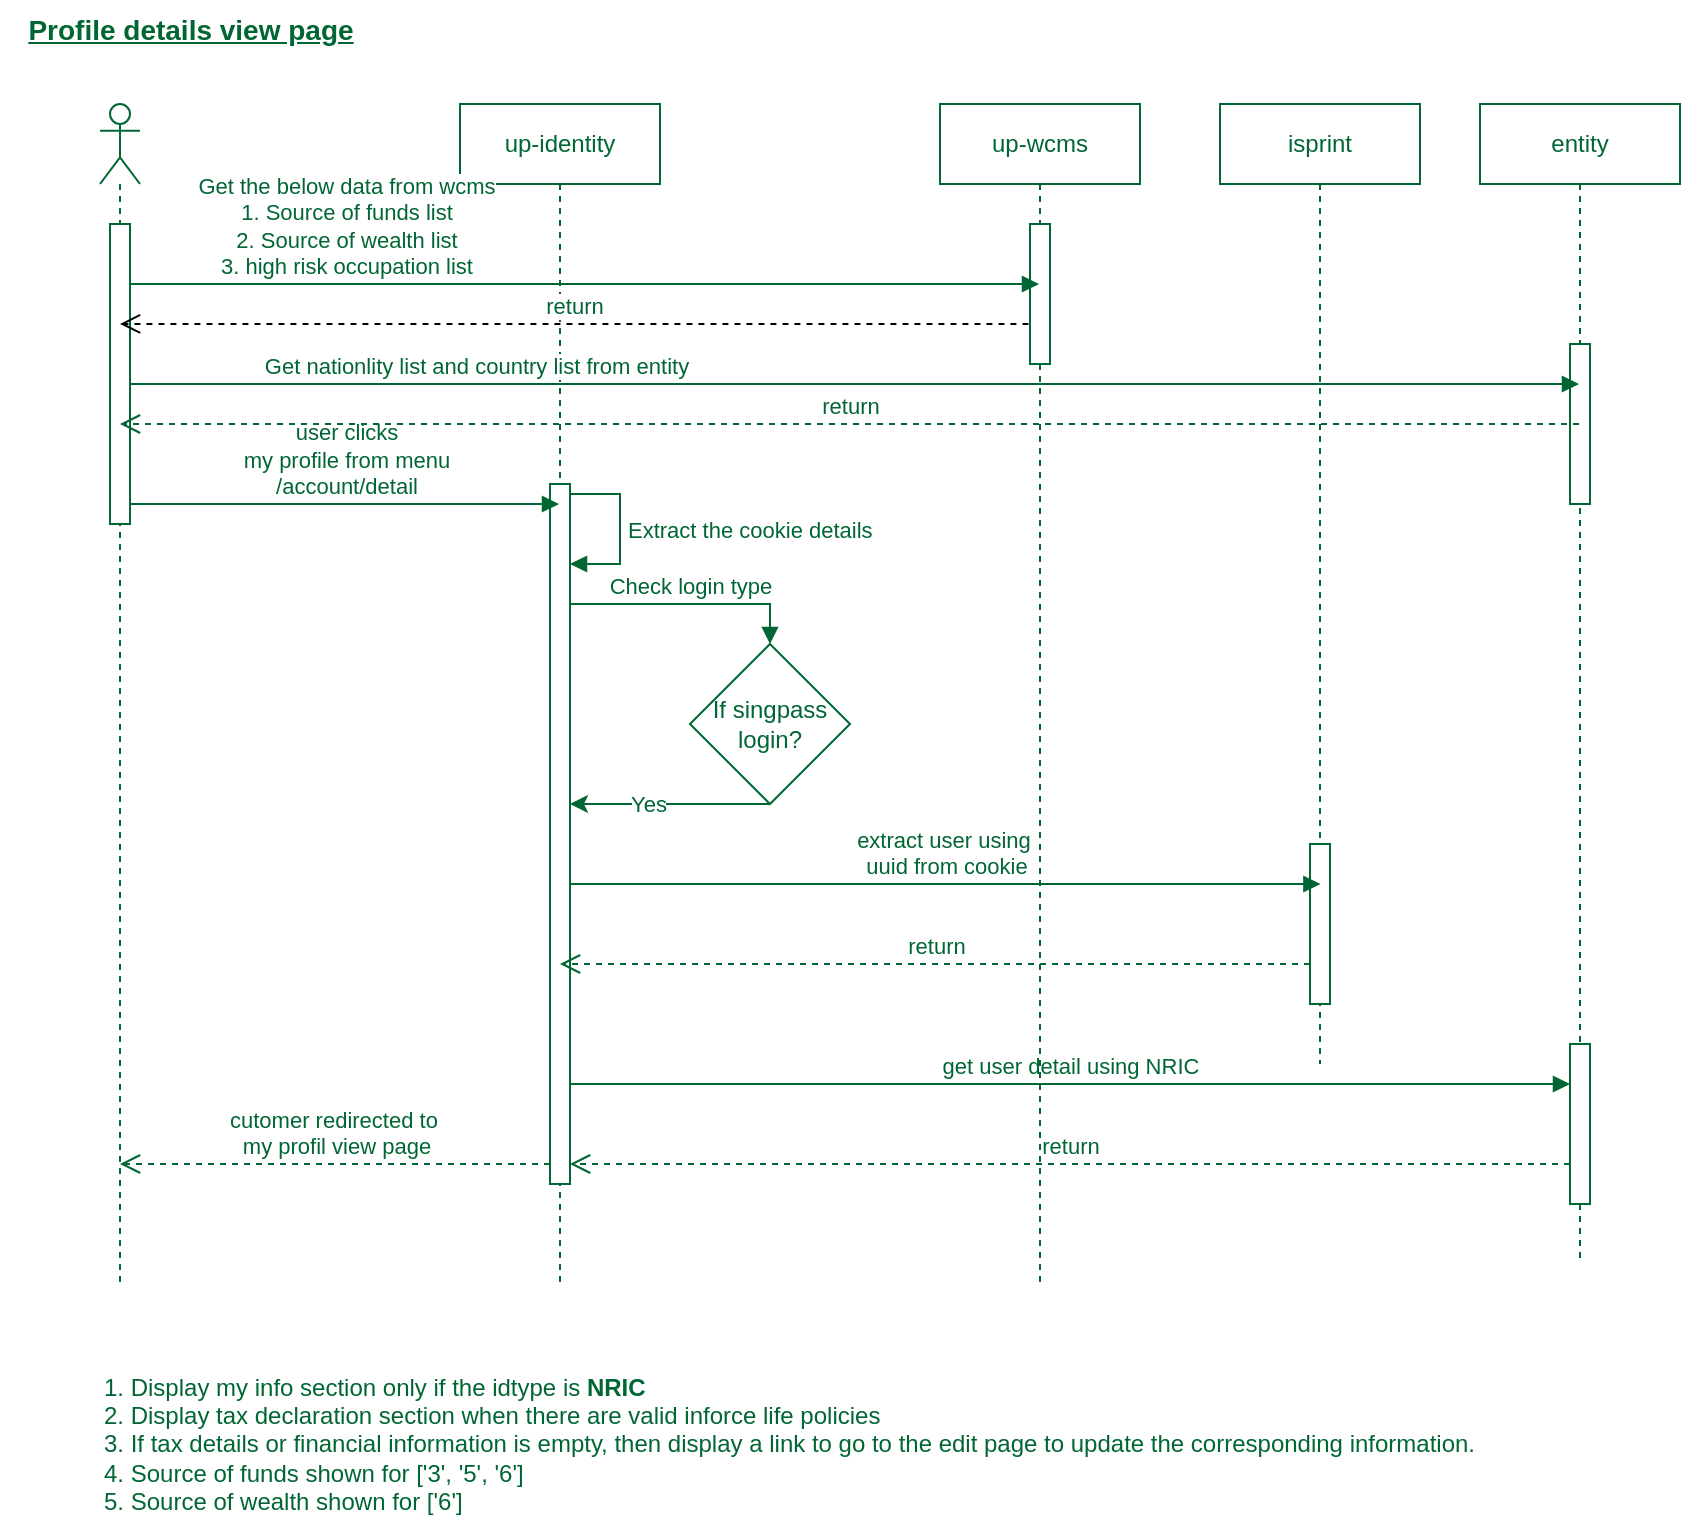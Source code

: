 <mxfile version="22.0.8" type="github" pages="2">
  <diagram name="My profile view page" id="ZOTNxVWqdp8Iby1wj_XK">
    <mxGraphModel dx="1311" dy="676" grid="1" gridSize="10" guides="1" tooltips="1" connect="1" arrows="1" fold="1" page="1" pageScale="1" pageWidth="850" pageHeight="1100" math="0" shadow="0">
      <root>
        <mxCell id="0" />
        <mxCell id="1" parent="0" />
        <mxCell id="mIB2vxZ73LzE48uiIQA1-1" value="" style="shape=umlLifeline;perimeter=lifelinePerimeter;whiteSpace=wrap;html=1;container=1;dropTarget=0;collapsible=0;recursiveResize=0;outlineConnect=0;portConstraint=eastwest;newEdgeStyle={&quot;curved&quot;:0,&quot;rounded&quot;:0};participant=umlActor;fontColor=#006633;strokeColor=#006633;" vertex="1" parent="1">
          <mxGeometry x="50" y="80" width="20" height="590" as="geometry" />
        </mxCell>
        <mxCell id="mIB2vxZ73LzE48uiIQA1-29" value="" style="html=1;points=[[0,0,0,0,5],[0,1,0,0,-5],[1,0,0,0,5],[1,1,0,0,-5]];perimeter=orthogonalPerimeter;outlineConnect=0;targetShapes=umlLifeline;portConstraint=eastwest;newEdgeStyle={&quot;curved&quot;:0,&quot;rounded&quot;:0};fontColor=#006633;strokeColor=#006633;" vertex="1" parent="mIB2vxZ73LzE48uiIQA1-1">
          <mxGeometry x="5" y="60" width="10" height="150" as="geometry" />
        </mxCell>
        <mxCell id="mIB2vxZ73LzE48uiIQA1-2" value="&lt;font style=&quot;font-size: 14px;&quot;&gt;&lt;b&gt;&lt;u&gt;Profile details view page&lt;/u&gt;&lt;/b&gt;&lt;/font&gt;" style="text;html=1;align=center;verticalAlign=middle;resizable=0;points=[];autosize=1;strokeColor=none;fillColor=none;fontColor=#006633;" vertex="1" parent="1">
          <mxGeometry y="28" width="190" height="30" as="geometry" />
        </mxCell>
        <mxCell id="mIB2vxZ73LzE48uiIQA1-3" value="up-identity" style="shape=umlLifeline;perimeter=lifelinePerimeter;whiteSpace=wrap;html=1;container=1;dropTarget=0;collapsible=0;recursiveResize=0;outlineConnect=0;portConstraint=eastwest;newEdgeStyle={&quot;curved&quot;:0,&quot;rounded&quot;:0};fontColor=#006633;strokeColor=#006633;" vertex="1" parent="1">
          <mxGeometry x="230" y="80" width="100" height="590" as="geometry" />
        </mxCell>
        <mxCell id="mIB2vxZ73LzE48uiIQA1-5" value="" style="html=1;points=[[0,0,0,0,5],[0,1,0,0,-5],[1,0,0,0,5],[1,1,0,0,-5]];perimeter=orthogonalPerimeter;outlineConnect=0;targetShapes=umlLifeline;portConstraint=eastwest;newEdgeStyle={&quot;curved&quot;:0,&quot;rounded&quot;:0};fontColor=#006633;strokeColor=#006633;" vertex="1" parent="mIB2vxZ73LzE48uiIQA1-3">
          <mxGeometry x="45" y="190" width="10" height="350" as="geometry" />
        </mxCell>
        <mxCell id="mIB2vxZ73LzE48uiIQA1-4" value="entity" style="shape=umlLifeline;perimeter=lifelinePerimeter;whiteSpace=wrap;html=1;container=1;dropTarget=0;collapsible=0;recursiveResize=0;outlineConnect=0;portConstraint=eastwest;newEdgeStyle={&quot;curved&quot;:0,&quot;rounded&quot;:0};fontColor=#006633;strokeColor=#006633;" vertex="1" parent="1">
          <mxGeometry x="740" y="80" width="100" height="580" as="geometry" />
        </mxCell>
        <mxCell id="mIB2vxZ73LzE48uiIQA1-20" value="" style="html=1;points=[[0,0,0,0,5],[0,1,0,0,-5],[1,0,0,0,5],[1,1,0,0,-5]];perimeter=orthogonalPerimeter;outlineConnect=0;targetShapes=umlLifeline;portConstraint=eastwest;newEdgeStyle={&quot;curved&quot;:0,&quot;rounded&quot;:0};fontColor=#006633;strokeColor=#006633;" vertex="1" parent="mIB2vxZ73LzE48uiIQA1-4">
          <mxGeometry x="45" y="470" width="10" height="80" as="geometry" />
        </mxCell>
        <mxCell id="bXFPOi3RMIPmLhX_d8Df-2" value="" style="html=1;points=[[0,0,0,0,5],[0,1,0,0,-5],[1,0,0,0,5],[1,1,0,0,-5]];perimeter=orthogonalPerimeter;outlineConnect=0;targetShapes=umlLifeline;portConstraint=eastwest;newEdgeStyle={&quot;curved&quot;:0,&quot;rounded&quot;:0};fontColor=#006633;strokeColor=#006633;" vertex="1" parent="mIB2vxZ73LzE48uiIQA1-4">
          <mxGeometry x="45" y="120" width="10" height="80" as="geometry" />
        </mxCell>
        <mxCell id="mIB2vxZ73LzE48uiIQA1-7" value="user clicks&lt;br&gt;my profile from menu&lt;br&gt;/account/detail" style="html=1;verticalAlign=bottom;endArrow=block;curved=0;rounded=0;fontColor=#006633;strokeColor=#006633;" edge="1" parent="1" source="mIB2vxZ73LzE48uiIQA1-29">
          <mxGeometry width="80" relative="1" as="geometry">
            <mxPoint x="90" y="280" as="sourcePoint" />
            <mxPoint x="279.5" y="280" as="targetPoint" />
          </mxGeometry>
        </mxCell>
        <mxCell id="mIB2vxZ73LzE48uiIQA1-8" value="isprint" style="shape=umlLifeline;perimeter=lifelinePerimeter;whiteSpace=wrap;html=1;container=1;dropTarget=0;collapsible=0;recursiveResize=0;outlineConnect=0;portConstraint=eastwest;newEdgeStyle={&quot;curved&quot;:0,&quot;rounded&quot;:0};fontColor=#006633;strokeColor=#006633;" vertex="1" parent="1">
          <mxGeometry x="610" y="80" width="100" height="480" as="geometry" />
        </mxCell>
        <mxCell id="mIB2vxZ73LzE48uiIQA1-18" value="" style="html=1;points=[[0,0,0,0,5],[0,1,0,0,-5],[1,0,0,0,5],[1,1,0,0,-5]];perimeter=orthogonalPerimeter;outlineConnect=0;targetShapes=umlLifeline;portConstraint=eastwest;newEdgeStyle={&quot;curved&quot;:0,&quot;rounded&quot;:0};fontColor=#006633;strokeColor=#006633;" vertex="1" parent="mIB2vxZ73LzE48uiIQA1-8">
          <mxGeometry x="45" y="370" width="10" height="80" as="geometry" />
        </mxCell>
        <mxCell id="mIB2vxZ73LzE48uiIQA1-10" value="Extract the cookie details" style="html=1;align=left;spacingLeft=2;endArrow=block;rounded=0;edgeStyle=orthogonalEdgeStyle;curved=0;rounded=0;exitX=1;exitY=0;exitDx=0;exitDy=5;exitPerimeter=0;fontColor=#006633;strokeColor=#006633;" edge="1" parent="1" source="mIB2vxZ73LzE48uiIQA1-5">
          <mxGeometry relative="1" as="geometry">
            <mxPoint x="290" y="280" as="sourcePoint" />
            <Array as="points">
              <mxPoint x="310" y="275" />
              <mxPoint x="310" y="310" />
            </Array>
            <mxPoint x="285" y="310" as="targetPoint" />
          </mxGeometry>
        </mxCell>
        <mxCell id="mIB2vxZ73LzE48uiIQA1-14" style="rounded=0;orthogonalLoop=1;jettySize=auto;html=1;exitX=0.5;exitY=1;exitDx=0;exitDy=0;fontColor=#006633;strokeColor=#006633;" edge="1" parent="1" source="mIB2vxZ73LzE48uiIQA1-11" target="mIB2vxZ73LzE48uiIQA1-5">
          <mxGeometry relative="1" as="geometry">
            <Array as="points">
              <mxPoint x="300" y="430" />
            </Array>
          </mxGeometry>
        </mxCell>
        <mxCell id="mIB2vxZ73LzE48uiIQA1-16" value="Yes" style="edgeLabel;html=1;align=center;verticalAlign=middle;resizable=0;points=[];fontColor=#006633;" vertex="1" connectable="0" parent="mIB2vxZ73LzE48uiIQA1-14">
          <mxGeometry x="0.22" relative="1" as="geometry">
            <mxPoint as="offset" />
          </mxGeometry>
        </mxCell>
        <mxCell id="mIB2vxZ73LzE48uiIQA1-11" value="If singpass&lt;br&gt;login?" style="rhombus;whiteSpace=wrap;html=1;fontColor=#006633;strokeColor=#006633;" vertex="1" parent="1">
          <mxGeometry x="345" y="350" width="80" height="80" as="geometry" />
        </mxCell>
        <mxCell id="mIB2vxZ73LzE48uiIQA1-12" value="Check login type" style="html=1;verticalAlign=bottom;endArrow=block;rounded=0;entryX=0.5;entryY=0;entryDx=0;entryDy=0;edgeStyle=orthogonalEdgeStyle;fontColor=#006633;strokeColor=#006633;" edge="1" parent="1" source="mIB2vxZ73LzE48uiIQA1-5" target="mIB2vxZ73LzE48uiIQA1-11">
          <mxGeometry width="80" relative="1" as="geometry">
            <mxPoint x="480" y="330" as="sourcePoint" />
            <mxPoint x="560" y="330" as="targetPoint" />
            <Array as="points">
              <mxPoint x="385" y="330" />
            </Array>
          </mxGeometry>
        </mxCell>
        <mxCell id="mIB2vxZ73LzE48uiIQA1-17" value="extract user using&amp;nbsp;&lt;br&gt;uuid from cookie" style="html=1;verticalAlign=bottom;endArrow=block;curved=0;rounded=0;entryX=0.502;entryY=0.861;entryDx=0;entryDy=0;entryPerimeter=0;fontColor=#006633;strokeColor=#006633;" edge="1" parent="1">
          <mxGeometry width="80" relative="1" as="geometry">
            <mxPoint x="285" y="470" as="sourcePoint" />
            <mxPoint x="660.2" y="470" as="targetPoint" />
          </mxGeometry>
        </mxCell>
        <mxCell id="mIB2vxZ73LzE48uiIQA1-19" value="return" style="html=1;verticalAlign=bottom;endArrow=open;dashed=1;endSize=8;curved=0;rounded=0;fontColor=#006633;strokeColor=#006633;" edge="1" parent="1" source="mIB2vxZ73LzE48uiIQA1-18">
          <mxGeometry relative="1" as="geometry">
            <mxPoint x="360" y="510" as="sourcePoint" />
            <mxPoint x="280" y="510" as="targetPoint" />
          </mxGeometry>
        </mxCell>
        <mxCell id="mIB2vxZ73LzE48uiIQA1-21" value="get user detail using NRIC" style="html=1;verticalAlign=bottom;endArrow=block;curved=0;rounded=0;fontColor=#006633;strokeColor=#006633;" edge="1" parent="1" target="mIB2vxZ73LzE48uiIQA1-20">
          <mxGeometry width="80" relative="1" as="geometry">
            <mxPoint x="285" y="570" as="sourcePoint" />
            <mxPoint x="590" y="570" as="targetPoint" />
          </mxGeometry>
        </mxCell>
        <mxCell id="mIB2vxZ73LzE48uiIQA1-23" value="return" style="html=1;verticalAlign=bottom;endArrow=open;dashed=1;endSize=8;curved=0;rounded=0;fontColor=#006633;strokeColor=#006633;" edge="1" parent="1">
          <mxGeometry relative="1" as="geometry">
            <mxPoint x="785" y="610" as="sourcePoint" />
            <mxPoint x="285" y="610" as="targetPoint" />
          </mxGeometry>
        </mxCell>
        <mxCell id="mIB2vxZ73LzE48uiIQA1-24" value="cutomer redirected to&amp;nbsp;&lt;br&gt;my profil view page" style="html=1;verticalAlign=bottom;endArrow=open;dashed=1;endSize=8;curved=0;rounded=0;fontColor=#006633;strokeColor=#006633;" edge="1" parent="1" source="mIB2vxZ73LzE48uiIQA1-5">
          <mxGeometry relative="1" as="geometry">
            <mxPoint x="240" y="610" as="sourcePoint" />
            <mxPoint x="60" y="610" as="targetPoint" />
          </mxGeometry>
        </mxCell>
        <mxCell id="mIB2vxZ73LzE48uiIQA1-28" value="1. Display my info section only if the idtype is &lt;b&gt;NRIC&lt;/b&gt;&lt;br&gt;2. Display tax declaration section when there are valid inforce life policies&lt;br&gt;3. If tax details or financial information is empty, then display a link to go to the edit page to update the corresponding information.&lt;br&gt;4. Source of funds shown for&amp;nbsp;[&#39;3&#39;, &#39;5&#39;, &#39;6&#39;]&lt;br&gt;5. Source of wealth shown for&amp;nbsp;[&#39;6&#39;]" style="text;html=1;align=left;verticalAlign=middle;resizable=0;points=[];autosize=1;strokeColor=none;fillColor=none;fontColor=#006633;" vertex="1" parent="1">
          <mxGeometry x="50" y="705" width="710" height="90" as="geometry" />
        </mxCell>
        <mxCell id="mIB2vxZ73LzE48uiIQA1-32" value="up-wcms" style="shape=umlLifeline;perimeter=lifelinePerimeter;whiteSpace=wrap;html=1;container=1;dropTarget=0;collapsible=0;recursiveResize=0;outlineConnect=0;portConstraint=eastwest;newEdgeStyle={&quot;curved&quot;:0,&quot;rounded&quot;:0};fontColor=#006633;strokeColor=#006633;" vertex="1" parent="1">
          <mxGeometry x="470" y="80" width="100" height="590" as="geometry" />
        </mxCell>
        <mxCell id="mIB2vxZ73LzE48uiIQA1-33" value="" style="html=1;points=[[0,0,0,0,5],[0,1,0,0,-5],[1,0,0,0,5],[1,1,0,0,-5]];perimeter=orthogonalPerimeter;outlineConnect=0;targetShapes=umlLifeline;portConstraint=eastwest;newEdgeStyle={&quot;curved&quot;:0,&quot;rounded&quot;:0};fontColor=#006633;strokeColor=#006633;" vertex="1" parent="mIB2vxZ73LzE48uiIQA1-32">
          <mxGeometry x="45" y="60" width="10" height="70" as="geometry" />
        </mxCell>
        <mxCell id="mIB2vxZ73LzE48uiIQA1-34" value="Get the below data from wcms&lt;br&gt;1. Source of funds list&lt;br&gt;2. Source of wealth list&lt;br&gt;3. high risk occupation list&lt;br&gt;" style="html=1;verticalAlign=bottom;endArrow=block;curved=0;rounded=0;fontColor=#006633;strokeColor=#006633;" edge="1" parent="1" source="mIB2vxZ73LzE48uiIQA1-29">
          <mxGeometry x="-0.521" width="80" relative="1" as="geometry">
            <mxPoint x="90" y="170" as="sourcePoint" />
            <mxPoint x="519.5" y="170" as="targetPoint" />
            <mxPoint x="-1" as="offset" />
          </mxGeometry>
        </mxCell>
        <mxCell id="mIB2vxZ73LzE48uiIQA1-35" value="return" style="html=1;verticalAlign=bottom;endArrow=open;dashed=1;endSize=8;rounded=0;fontColor=#006633;entryX=0.5;entryY=0.333;entryDx=0;entryDy=0;entryPerimeter=0;" edge="1" parent="1" target="mIB2vxZ73LzE48uiIQA1-29">
          <mxGeometry relative="1" as="geometry">
            <mxPoint x="514.22" y="190.0" as="sourcePoint" />
            <mxPoint x="80" y="190" as="targetPoint" />
          </mxGeometry>
        </mxCell>
        <mxCell id="bXFPOi3RMIPmLhX_d8Df-3" value="Get nationlity list and country list from entity" style="html=1;verticalAlign=bottom;endArrow=block;curved=0;rounded=0;fontColor=#006633;strokeColor=#006633;" edge="1" parent="1" source="mIB2vxZ73LzE48uiIQA1-29">
          <mxGeometry x="-0.521" width="80" relative="1" as="geometry">
            <mxPoint x="90" y="220" as="sourcePoint" />
            <mxPoint x="789.5" y="220" as="targetPoint" />
            <mxPoint x="-1" as="offset" />
          </mxGeometry>
        </mxCell>
        <mxCell id="bXFPOi3RMIPmLhX_d8Df-5" value="return" style="html=1;verticalAlign=bottom;endArrow=open;dashed=1;endSize=8;rounded=0;entryX=0.028;entryY=0.512;entryDx=0;entryDy=0;entryPerimeter=0;fontColor=#006633;strokeColor=#006633;" edge="1" parent="1" source="mIB2vxZ73LzE48uiIQA1-4">
          <mxGeometry relative="1" as="geometry">
            <mxPoint x="524.22" y="240.0" as="sourcePoint" />
            <mxPoint x="60.0" y="240.0" as="targetPoint" />
          </mxGeometry>
        </mxCell>
      </root>
    </mxGraphModel>
  </diagram>
  <diagram id="4xifht4MYf5TgWmhiL9J" name="My profile edit">
    <mxGraphModel dx="2206" dy="1105" grid="1" gridSize="10" guides="1" tooltips="1" connect="1" arrows="1" fold="1" page="1" pageScale="1" pageWidth="850" pageHeight="1100" math="0" shadow="0">
      <root>
        <mxCell id="0" />
        <mxCell id="1" parent="0" />
        <mxCell id="bEWPIV6gzk5QyZiWl_G--1" value="" style="shape=umlLifeline;perimeter=lifelinePerimeter;whiteSpace=wrap;html=1;container=1;dropTarget=0;collapsible=0;recursiveResize=0;outlineConnect=0;portConstraint=eastwest;newEdgeStyle={&quot;curved&quot;:0,&quot;rounded&quot;:0};participant=umlActor;fontSize=10;strokeColor=#009900;fontColor=#006633;labelBorderColor=none;" vertex="1" parent="1">
          <mxGeometry x="30" y="80" width="20" height="1000" as="geometry" />
        </mxCell>
        <mxCell id="bEWPIV6gzk5QyZiWl_G--2" value="up-identity" style="shape=umlLifeline;perimeter=lifelinePerimeter;whiteSpace=wrap;html=1;container=1;dropTarget=0;collapsible=0;recursiveResize=0;outlineConnect=0;portConstraint=eastwest;newEdgeStyle={&quot;curved&quot;:0,&quot;rounded&quot;:0};fontSize=10;strokeColor=#009900;fontColor=#006633;labelBorderColor=none;" vertex="1" parent="1">
          <mxGeometry x="160" y="80" width="100" height="1000" as="geometry" />
        </mxCell>
        <mxCell id="bEWPIV6gzk5QyZiWl_G--5" value="" style="html=1;points=[[0,0,0,0,5],[0,1,0,0,-5],[1,0,0,0,5],[1,1,0,0,-5]];perimeter=orthogonalPerimeter;outlineConnect=0;targetShapes=umlLifeline;portConstraint=eastwest;newEdgeStyle={&quot;curved&quot;:0,&quot;rounded&quot;:0};fontSize=10;strokeColor=#009900;fontColor=#006633;labelBorderColor=none;" vertex="1" parent="bEWPIV6gzk5QyZiWl_G--2">
          <mxGeometry x="45" y="100" width="10" height="60" as="geometry" />
        </mxCell>
        <mxCell id="bEWPIV6gzk5QyZiWl_G--10" value="" style="html=1;points=[[0,0,0,0,5],[0,1,0,0,-5],[1,0,0,0,5],[1,1,0,0,-5]];perimeter=orthogonalPerimeter;outlineConnect=0;targetShapes=umlLifeline;portConstraint=eastwest;newEdgeStyle={&quot;curved&quot;:0,&quot;rounded&quot;:0};fontSize=10;strokeColor=#009900;fontColor=#006633;labelBorderColor=none;" vertex="1" parent="bEWPIV6gzk5QyZiWl_G--2">
          <mxGeometry x="45" y="200" width="10" height="140" as="geometry" />
        </mxCell>
        <mxCell id="bEWPIV6gzk5QyZiWl_G--24" value="" style="html=1;points=[[0,0,0,0,5],[0,1,0,0,-5],[1,0,0,0,5],[1,1,0,0,-5]];perimeter=orthogonalPerimeter;outlineConnect=0;targetShapes=umlLifeline;portConstraint=eastwest;newEdgeStyle={&quot;curved&quot;:0,&quot;rounded&quot;:0};fontSize=10;strokeColor=#009900;fontColor=#006633;labelBorderColor=none;" vertex="1" parent="bEWPIV6gzk5QyZiWl_G--2">
          <mxGeometry x="45" y="380" width="10" height="350" as="geometry" />
        </mxCell>
        <mxCell id="bEWPIV6gzk5QyZiWl_G--43" value="Delete unused files&lt;br style=&quot;font-size: 10px;&quot;&gt;from s3 bucket based on request&lt;br style=&quot;font-size: 10px;&quot;&gt;params" style="html=1;align=left;spacingLeft=2;endArrow=block;rounded=0;edgeStyle=orthogonalEdgeStyle;curved=0;rounded=0;fontSize=10;strokeColor=#009900;fontColor=#006633;labelBorderColor=none;" edge="1" parent="bEWPIV6gzk5QyZiWl_G--2">
          <mxGeometry relative="1" as="geometry">
            <mxPoint x="55" y="590" as="sourcePoint" />
            <Array as="points">
              <mxPoint x="110" y="590" />
              <mxPoint x="110" y="641" />
            </Array>
            <mxPoint x="55" y="641" as="targetPoint" />
          </mxGeometry>
        </mxCell>
        <mxCell id="bEWPIV6gzk5QyZiWl_G--62" value="" style="html=1;points=[[0,0,0,0,5],[0,1,0,0,-5],[1,0,0,0,5],[1,1,0,0,-5]];perimeter=orthogonalPerimeter;outlineConnect=0;targetShapes=umlLifeline;portConstraint=eastwest;newEdgeStyle={&quot;curved&quot;:0,&quot;rounded&quot;:0};fontSize=10;strokeColor=#009900;fontColor=#006633;labelBorderColor=none;" vertex="1" parent="bEWPIV6gzk5QyZiWl_G--2">
          <mxGeometry x="45" y="830" width="10" height="130" as="geometry" />
        </mxCell>
        <mxCell id="bEWPIV6gzk5QyZiWl_G--3" value="Entity" style="shape=umlLifeline;perimeter=lifelinePerimeter;whiteSpace=wrap;html=1;container=1;dropTarget=0;collapsible=0;recursiveResize=0;outlineConnect=0;portConstraint=eastwest;newEdgeStyle={&quot;curved&quot;:0,&quot;rounded&quot;:0};fontSize=10;strokeColor=#009900;fontColor=#006633;labelBorderColor=none;" vertex="1" parent="1">
          <mxGeometry x="360" y="80" width="100" height="1000" as="geometry" />
        </mxCell>
        <mxCell id="bEWPIV6gzk5QyZiWl_G--44" value="" style="html=1;points=[[0,0,0,0,5],[0,1,0,0,-5],[1,0,0,0,5],[1,1,0,0,-5]];perimeter=orthogonalPerimeter;outlineConnect=0;targetShapes=umlLifeline;portConstraint=eastwest;newEdgeStyle={&quot;curved&quot;:0,&quot;rounded&quot;:0};fontSize=10;strokeColor=#009900;fontColor=#006633;labelBorderColor=none;" vertex="1" parent="bEWPIV6gzk5QyZiWl_G--3">
          <mxGeometry x="45" y="650" width="10" height="50" as="geometry" />
        </mxCell>
        <mxCell id="bEWPIV6gzk5QyZiWl_G--4" value="isprint" style="shape=umlLifeline;perimeter=lifelinePerimeter;whiteSpace=wrap;html=1;container=1;dropTarget=0;collapsible=0;recursiveResize=0;outlineConnect=0;portConstraint=eastwest;newEdgeStyle={&quot;curved&quot;:0,&quot;rounded&quot;:0};fontSize=10;strokeColor=#009900;fontColor=#006633;labelBorderColor=none;" vertex="1" parent="1">
          <mxGeometry x="480" y="80" width="100" height="1000" as="geometry" />
        </mxCell>
        <mxCell id="bEWPIV6gzk5QyZiWl_G--13" value="" style="html=1;points=[[0,0,0,0,5],[0,1,0,0,-5],[1,0,0,0,5],[1,1,0,0,-5]];perimeter=orthogonalPerimeter;outlineConnect=0;targetShapes=umlLifeline;portConstraint=eastwest;newEdgeStyle={&quot;curved&quot;:0,&quot;rounded&quot;:0};fontSize=10;strokeColor=#009900;fontColor=#006633;labelBorderColor=none;" vertex="1" parent="bEWPIV6gzk5QyZiWl_G--4">
          <mxGeometry x="45" y="200" width="10" height="60" as="geometry" />
        </mxCell>
        <mxCell id="bEWPIV6gzk5QyZiWl_G--6" value="customer lands edit page&lt;br style=&quot;font-size: 10px;&quot;&gt;create new transaction id" style="html=1;verticalAlign=bottom;endArrow=block;curved=0;rounded=0;fontSize=10;strokeColor=#009900;fontColor=#006633;labelBorderColor=none;" edge="1" parent="1" target="bEWPIV6gzk5QyZiWl_G--2">
          <mxGeometry width="80" relative="1" as="geometry">
            <mxPoint x="40" y="190" as="sourcePoint" />
            <mxPoint x="120" y="190" as="targetPoint" />
          </mxGeometry>
        </mxCell>
        <mxCell id="bEWPIV6gzk5QyZiWl_G--8" value="generate a &lt;br style=&quot;font-size: 10px;&quot;&gt;new transaction" style="html=1;align=left;spacingLeft=2;endArrow=block;rounded=0;edgeStyle=orthogonalEdgeStyle;curved=0;rounded=0;exitX=1;exitY=0;exitDx=0;exitDy=5;exitPerimeter=0;fontSize=10;strokeColor=#009900;fontColor=#006633;labelBorderColor=none;" edge="1" parent="1">
          <mxGeometry x="0.012" relative="1" as="geometry">
            <mxPoint x="210" y="190" as="sourcePoint" />
            <Array as="points">
              <mxPoint x="235" y="190" />
              <mxPoint x="235" y="225" />
            </Array>
            <mxPoint x="210" y="225" as="targetPoint" />
            <mxPoint as="offset" />
          </mxGeometry>
        </mxCell>
        <mxCell id="bEWPIV6gzk5QyZiWl_G--9" value="return" style="html=1;verticalAlign=bottom;endArrow=open;dashed=1;endSize=8;curved=0;rounded=0;fontSize=10;strokeColor=#009900;fontColor=#006633;labelBorderColor=none;" edge="1" parent="1" source="bEWPIV6gzk5QyZiWl_G--5">
          <mxGeometry relative="1" as="geometry">
            <mxPoint x="120" y="229.5" as="sourcePoint" />
            <mxPoint x="40" y="229.5" as="targetPoint" />
          </mxGeometry>
        </mxCell>
        <mxCell id="bEWPIV6gzk5QyZiWl_G--11" value="validate the input and&lt;br style=&quot;font-size: 10px;&quot;&gt;&amp;nbsp;user click submit button&amp;nbsp;&lt;br style=&quot;font-size: 10px;&quot;&gt;account/generateOTP" style="html=1;verticalAlign=bottom;endArrow=block;curved=0;rounded=0;fontSize=10;strokeColor=#009900;fontColor=#006633;labelBorderColor=none;" edge="1" parent="1">
          <mxGeometry width="80" relative="1" as="geometry">
            <mxPoint x="40" y="290" as="sourcePoint" />
            <mxPoint x="210" y="290" as="targetPoint" />
          </mxGeometry>
        </mxCell>
        <mxCell id="bEWPIV6gzk5QyZiWl_G--14" value="Generate OTP&amp;nbsp;&lt;br style=&quot;font-size: 10px;&quot;&gt;token/generateOTP" style="html=1;verticalAlign=bottom;endArrow=block;curved=0;rounded=0;entryX=0;entryY=0;entryDx=0;entryDy=5;entryPerimeter=0;fontSize=10;strokeColor=#009900;fontColor=#006633;labelBorderColor=none;" edge="1" parent="1" source="bEWPIV6gzk5QyZiWl_G--10" target="bEWPIV6gzk5QyZiWl_G--13">
          <mxGeometry width="80" relative="1" as="geometry">
            <mxPoint x="270" y="290" as="sourcePoint" />
            <mxPoint x="450" y="290" as="targetPoint" />
          </mxGeometry>
        </mxCell>
        <mxCell id="bEWPIV6gzk5QyZiWl_G--15" value="return" style="html=1;verticalAlign=bottom;endArrow=open;dashed=1;endSize=8;curved=0;rounded=0;exitX=0.5;exitY=0.667;exitDx=0;exitDy=0;exitPerimeter=0;fontSize=10;strokeColor=#009900;fontColor=#006633;labelBorderColor=none;" edge="1" parent="1" source="bEWPIV6gzk5QyZiWl_G--13" target="bEWPIV6gzk5QyZiWl_G--10">
          <mxGeometry relative="1" as="geometry">
            <mxPoint x="547.3" y="319.5" as="sourcePoint" />
            <mxPoint x="260" y="320" as="targetPoint" />
          </mxGeometry>
        </mxCell>
        <mxCell id="bEWPIV6gzk5QyZiWl_G--16" value="Redis" style="shape=umlLifeline;perimeter=lifelinePerimeter;whiteSpace=wrap;html=1;container=1;dropTarget=0;collapsible=0;recursiveResize=0;outlineConnect=0;portConstraint=eastwest;newEdgeStyle={&quot;curved&quot;:0,&quot;rounded&quot;:0};fontSize=10;strokeColor=#009900;fontColor=#006633;labelBorderColor=none;" vertex="1" parent="1">
          <mxGeometry x="600" y="80" width="70" height="1000" as="geometry" />
        </mxCell>
        <mxCell id="bEWPIV6gzk5QyZiWl_G--17" value="" style="html=1;points=[[0,0,0,0,5],[0,1,0,0,-5],[1,0,0,0,5],[1,1,0,0,-5]];perimeter=orthogonalPerimeter;outlineConnect=0;targetShapes=umlLifeline;portConstraint=eastwest;newEdgeStyle={&quot;curved&quot;:0,&quot;rounded&quot;:0};fontSize=10;strokeColor=#009900;fontColor=#006633;labelBorderColor=none;" vertex="1" parent="bEWPIV6gzk5QyZiWl_G--16">
          <mxGeometry x="30" y="260" width="10" height="60" as="geometry" />
        </mxCell>
        <mxCell id="bEWPIV6gzk5QyZiWl_G--25" value="" style="html=1;points=[[0,0,0,0,5],[0,1,0,0,-5],[1,0,0,0,5],[1,1,0,0,-5]];perimeter=orthogonalPerimeter;outlineConnect=0;targetShapes=umlLifeline;portConstraint=eastwest;newEdgeStyle={&quot;curved&quot;:0,&quot;rounded&quot;:0};fontSize=10;strokeColor=#009900;fontColor=#006633;labelBorderColor=none;" vertex="1" parent="bEWPIV6gzk5QyZiWl_G--16">
          <mxGeometry x="30" y="370" width="10" height="180" as="geometry" />
        </mxCell>
        <mxCell id="bEWPIV6gzk5QyZiWl_G--18" value="store uuid and challenge token" style="html=1;verticalAlign=bottom;endArrow=block;curved=0;rounded=0;fontSize=10;strokeColor=#009900;fontColor=#006633;exitX=0.532;exitY=0.365;exitDx=0;exitDy=0;exitPerimeter=0;labelBorderColor=none;" edge="1" parent="1">
          <mxGeometry width="80" relative="1" as="geometry">
            <mxPoint x="213.2" y="350" as="sourcePoint" />
            <mxPoint x="634.5" y="350" as="targetPoint" />
          </mxGeometry>
        </mxCell>
        <mxCell id="bEWPIV6gzk5QyZiWl_G--19" value="return" style="html=1;verticalAlign=bottom;endArrow=open;dashed=1;endSize=8;curved=0;rounded=0;fontSize=10;strokeColor=#009900;fontColor=#006633;labelBorderColor=none;" edge="1" parent="1" target="bEWPIV6gzk5QyZiWl_G--10">
          <mxGeometry relative="1" as="geometry">
            <mxPoint x="630" y="390" as="sourcePoint" />
            <mxPoint x="230" y="390" as="targetPoint" />
          </mxGeometry>
        </mxCell>
        <mxCell id="bEWPIV6gzk5QyZiWl_G--20" value="show OTP winow" style="html=1;verticalAlign=bottom;endArrow=open;dashed=1;endSize=8;curved=0;rounded=0;fontSize=10;strokeColor=#009900;fontColor=#006633;labelBorderColor=none;" edge="1" parent="1">
          <mxGeometry relative="1" as="geometry">
            <mxPoint x="205" y="390.5" as="sourcePoint" />
            <mxPoint x="40" y="390" as="targetPoint" />
          </mxGeometry>
        </mxCell>
        <mxCell id="bEWPIV6gzk5QyZiWl_G--21" value="user enters OTP and submits&lt;br style=&quot;font-size: 10px;&quot;&gt;account/update/accountDetails" style="html=1;verticalAlign=bottom;endArrow=block;curved=0;rounded=0;fontSize=10;strokeColor=#009900;fontColor=#006633;labelBorderColor=none;" edge="1" parent="1">
          <mxGeometry width="80" relative="1" as="geometry">
            <mxPoint x="40" y="480" as="sourcePoint" />
            <mxPoint x="210" y="480" as="targetPoint" />
          </mxGeometry>
        </mxCell>
        <mxCell id="bEWPIV6gzk5QyZiWl_G--26" value="get details using uuid and challenge token" style="html=1;verticalAlign=bottom;endArrow=block;curved=0;rounded=0;fontSize=10;strokeColor=#009900;fontColor=#006633;labelBorderColor=none;" edge="1" parent="1" target="bEWPIV6gzk5QyZiWl_G--16">
          <mxGeometry width="80" relative="1" as="geometry">
            <mxPoint x="215" y="480" as="sourcePoint" />
            <mxPoint x="630" y="480" as="targetPoint" />
          </mxGeometry>
        </mxCell>
        <mxCell id="bEWPIV6gzk5QyZiWl_G--27" value="return" style="html=1;verticalAlign=bottom;endArrow=open;dashed=1;endSize=8;rounded=0;entryX=1;entryY=0.5;entryDx=0;entryDy=0;fontSize=10;strokeColor=#009900;fontColor=#006633;labelBorderColor=none;" edge="1" parent="1" source="bEWPIV6gzk5QyZiWl_G--25" target="bEWPIV6gzk5QyZiWl_G--30">
          <mxGeometry relative="1" as="geometry">
            <mxPoint x="720" y="530" as="sourcePoint" />
            <mxPoint x="390" y="510" as="targetPoint" />
          </mxGeometry>
        </mxCell>
        <mxCell id="bEWPIV6gzk5QyZiWl_G--30" value="&lt;font style=&quot;font-size: 10px;&quot;&gt;redis key&lt;br style=&quot;font-size: 10px;&quot;&gt;available?&lt;/font&gt;" style="rhombus;whiteSpace=wrap;html=1;fontSize=10;strokeColor=#009900;fontColor=#006633;labelBorderColor=none;" vertex="1" parent="1">
          <mxGeometry x="280" y="490" width="80" height="80" as="geometry" />
        </mxCell>
        <mxCell id="bEWPIV6gzk5QyZiWl_G--32" value="No" style="html=1;verticalAlign=bottom;endArrow=open;dashed=1;endSize=8;curved=0;rounded=0;fontSize=10;strokeColor=#009900;fontColor=#006633;labelBorderColor=none;" edge="1" parent="1" target="bEWPIV6gzk5QyZiWl_G--2">
          <mxGeometry relative="1" as="geometry">
            <mxPoint x="280" y="529.6" as="sourcePoint" />
            <mxPoint x="230" y="530" as="targetPoint" />
          </mxGeometry>
        </mxCell>
        <mxCell id="bEWPIV6gzk5QyZiWl_G--33" value="Show error to customer" style="html=1;verticalAlign=bottom;endArrow=open;dashed=1;endSize=8;curved=0;rounded=0;fontSize=10;strokeColor=#009900;fontColor=#006633;labelBorderColor=none;" edge="1" parent="1">
          <mxGeometry relative="1" as="geometry">
            <mxPoint x="205" y="530.1" as="sourcePoint" />
            <mxPoint x="40" y="529.6" as="targetPoint" />
          </mxGeometry>
        </mxCell>
        <mxCell id="bEWPIV6gzk5QyZiWl_G--34" value="Yes, then validate OTP&lt;br style=&quot;font-size: 10px;&quot;&gt;token/verifyOTP" style="html=1;verticalAlign=bottom;endArrow=block;rounded=0;exitX=0.5;exitY=1;exitDx=0;exitDy=0;edgeStyle=orthogonalEdgeStyle;fontSize=10;strokeColor=#009900;fontColor=#006633;labelBorderColor=none;" edge="1" parent="1" source="bEWPIV6gzk5QyZiWl_G--30" target="bEWPIV6gzk5QyZiWl_G--25">
          <mxGeometry width="80" relative="1" as="geometry">
            <mxPoint x="320" y="600" as="sourcePoint" />
            <mxPoint x="400" y="600" as="targetPoint" />
            <Array as="points">
              <mxPoint x="320" y="580" />
            </Array>
          </mxGeometry>
        </mxCell>
        <mxCell id="bEWPIV6gzk5QyZiWl_G--35" value="return" style="html=1;verticalAlign=bottom;endArrow=open;dashed=1;endSize=8;curved=0;rounded=0;fontSize=10;strokeColor=#009900;fontColor=#006633;labelBorderColor=none;" edge="1" parent="1" source="bEWPIV6gzk5QyZiWl_G--16">
          <mxGeometry relative="1" as="geometry">
            <mxPoint x="425" y="620" as="sourcePoint" />
            <mxPoint x="345" y="620" as="targetPoint" />
          </mxGeometry>
        </mxCell>
        <mxCell id="bEWPIV6gzk5QyZiWl_G--38" style="rounded=0;orthogonalLoop=1;jettySize=auto;html=1;exitX=0;exitY=0.5;exitDx=0;exitDy=0;fontSize=10;strokeColor=#009900;fontColor=#006633;labelBorderColor=none;" edge="1" parent="1" source="bEWPIV6gzk5QyZiWl_G--37" target="bEWPIV6gzk5QyZiWl_G--24">
          <mxGeometry relative="1" as="geometry" />
        </mxCell>
        <mxCell id="bEWPIV6gzk5QyZiWl_G--57" value="No" style="edgeLabel;html=1;align=center;verticalAlign=middle;resizable=0;points=[];fontColor=#006633;labelBorderColor=none;" vertex="1" connectable="0" parent="bEWPIV6gzk5QyZiWl_G--38">
          <mxGeometry x="0.054" relative="1" as="geometry">
            <mxPoint as="offset" />
          </mxGeometry>
        </mxCell>
        <mxCell id="bEWPIV6gzk5QyZiWl_G--37" value="&lt;font style=&quot;font-size: 10px;&quot;&gt;OTP&lt;br&gt;&amp;nbsp;verification&amp;nbsp;&amp;nbsp;&lt;br style=&quot;font-size: 10px;&quot;&gt;success&lt;/font&gt;" style="rhombus;whiteSpace=wrap;html=1;fontSize=10;strokeColor=#006633;fontColor=#006633;labelBorderColor=none;" vertex="1" parent="1">
          <mxGeometry x="270" y="580" width="80" height="80" as="geometry" />
        </mxCell>
        <mxCell id="bEWPIV6gzk5QyZiWl_G--41" value="show otp invalid error&lt;br style=&quot;font-size: 10px;&quot;&gt;and customer can retry" style="html=1;verticalAlign=bottom;endArrow=open;dashed=1;endSize=8;curved=0;rounded=0;fontSize=10;strokeColor=#009900;fontColor=#006633;labelBorderColor=none;" edge="1" parent="1">
          <mxGeometry relative="1" as="geometry">
            <mxPoint x="205" y="620" as="sourcePoint" />
            <mxPoint x="40" y="619.5" as="targetPoint" />
          </mxGeometry>
        </mxCell>
        <mxCell id="bEWPIV6gzk5QyZiWl_G--45" value="Get details using NRIC" style="html=1;verticalAlign=bottom;endArrow=block;curved=0;rounded=0;fontSize=10;strokeColor=#009900;fontColor=#006633;labelBorderColor=none;" edge="1" parent="1" target="bEWPIV6gzk5QyZiWl_G--3">
          <mxGeometry width="80" relative="1" as="geometry">
            <mxPoint x="215" y="740" as="sourcePoint" />
            <mxPoint x="370" y="740" as="targetPoint" />
          </mxGeometry>
        </mxCell>
        <mxCell id="bEWPIV6gzk5QyZiWl_G--48" value="return" style="html=1;verticalAlign=bottom;endArrow=open;dashed=1;endSize=8;curved=0;rounded=0;fontSize=10;strokeColor=#009900;fontColor=#006633;labelBorderColor=none;" edge="1" parent="1" source="bEWPIV6gzk5QyZiWl_G--44">
          <mxGeometry relative="1" as="geometry">
            <mxPoint x="375" y="770.5" as="sourcePoint" />
            <mxPoint x="210" y="770" as="targetPoint" />
          </mxGeometry>
        </mxCell>
        <mxCell id="bEWPIV6gzk5QyZiWl_G--59" value="Yes" style="rounded=0;orthogonalLoop=1;jettySize=auto;html=1;exitX=1;exitY=0.5;exitDx=0;exitDy=0;fontColor=#006633;labelBorderColor=none;strokeColor=#006633;" edge="1" parent="1" source="bEWPIV6gzk5QyZiWl_G--49" target="bEWPIV6gzk5QyZiWl_G--58">
          <mxGeometry relative="1" as="geometry" />
        </mxCell>
        <mxCell id="bEWPIV6gzk5QyZiWl_G--60" value="Create person update ICM" style="edgeLabel;html=1;align=center;verticalAlign=middle;resizable=0;points=[];fontColor=#006633;labelBorderColor=none;" vertex="1" connectable="0" parent="bEWPIV6gzk5QyZiWl_G--59">
          <mxGeometry x="-0.574" y="-2" relative="1" as="geometry">
            <mxPoint x="94" y="-17" as="offset" />
          </mxGeometry>
        </mxCell>
        <mxCell id="bEWPIV6gzk5QyZiWl_G--67" style="edgeStyle=orthogonalEdgeStyle;rounded=0;orthogonalLoop=1;jettySize=auto;html=1;exitX=0.5;exitY=1;exitDx=0;exitDy=0;fontColor=#006633;labelBorderColor=none;strokeColor=#006633;" edge="1" parent="1" source="bEWPIV6gzk5QyZiWl_G--49" target="bEWPIV6gzk5QyZiWl_G--62">
          <mxGeometry relative="1" as="geometry">
            <Array as="points">
              <mxPoint x="320" y="1030" />
            </Array>
          </mxGeometry>
        </mxCell>
        <mxCell id="bEWPIV6gzk5QyZiWl_G--68" value="No" style="edgeLabel;html=1;align=center;verticalAlign=middle;resizable=0;points=[];fontColor=#006633;labelBorderColor=none;" vertex="1" connectable="0" parent="bEWPIV6gzk5QyZiWl_G--67">
          <mxGeometry x="-0.656" y="-4" relative="1" as="geometry">
            <mxPoint as="offset" />
          </mxGeometry>
        </mxCell>
        <mxCell id="bEWPIV6gzk5QyZiWl_G--49" value="&lt;font style=&quot;font-size: 10px;&quot;&gt;&lt;br&gt;Check supporting&lt;br style=&quot;font-size: 10px;&quot;&gt;&amp;nbsp;docs or critical&lt;br style=&quot;font-size: 10px;&quot;&gt;fields update or&lt;br&gt;update specific &lt;br&gt;policy&lt;br&gt;&lt;/font&gt;" style="rhombus;whiteSpace=wrap;html=1;fontSize=10;strokeColor=#009900;fontColor=#006633;labelBorderColor=none;" vertex="1" parent="1">
          <mxGeometry x="240" y="820" width="160" height="110" as="geometry" />
        </mxCell>
        <mxCell id="bEWPIV6gzk5QyZiWl_G--50" value="dispatch" style="html=1;verticalAlign=bottom;endArrow=block;rounded=0;entryX=0.5;entryY=0;entryDx=0;entryDy=0;edgeStyle=orthogonalEdgeStyle;fontSize=10;strokeColor=#009900;fontColor=#006633;labelBorderColor=none;" edge="1" parent="1" source="bEWPIV6gzk5QyZiWl_G--24" target="bEWPIV6gzk5QyZiWl_G--49">
          <mxGeometry width="80" relative="1" as="geometry">
            <mxPoint x="270" y="800" as="sourcePoint" />
            <mxPoint x="360" y="790" as="targetPoint" />
            <Array as="points">
              <mxPoint x="320" y="790" />
            </Array>
          </mxGeometry>
        </mxCell>
        <mxCell id="bEWPIV6gzk5QyZiWl_G--51" value="ICM" style="shape=umlLifeline;perimeter=lifelinePerimeter;whiteSpace=wrap;html=1;container=1;dropTarget=0;collapsible=0;recursiveResize=0;outlineConnect=0;portConstraint=eastwest;newEdgeStyle={&quot;curved&quot;:0,&quot;rounded&quot;:0};fontSize=10;strokeColor=#009900;fontColor=#006633;labelBorderColor=none;" vertex="1" parent="1">
          <mxGeometry x="680" y="80" width="70" height="1000" as="geometry" />
        </mxCell>
        <mxCell id="bEWPIV6gzk5QyZiWl_G--58" value="" style="html=1;points=[[0,0,0,0,5],[0,1,0,0,-5],[1,0,0,0,5],[1,1,0,0,-5]];perimeter=orthogonalPerimeter;outlineConnect=0;targetShapes=umlLifeline;portConstraint=eastwest;newEdgeStyle={&quot;curved&quot;:0,&quot;rounded&quot;:0};fontSize=10;strokeColor=#009900;fontColor=#006633;labelBorderColor=none;" vertex="1" parent="bEWPIV6gzk5QyZiWl_G--51">
          <mxGeometry x="30" y="780" width="10" height="110" as="geometry" />
        </mxCell>
        <mxCell id="bEWPIV6gzk5QyZiWl_G--54" value="Redis" style="shape=umlLifeline;perimeter=lifelinePerimeter;whiteSpace=wrap;html=1;container=1;dropTarget=0;collapsible=0;recursiveResize=0;outlineConnect=0;portConstraint=eastwest;newEdgeStyle={&quot;curved&quot;:0,&quot;rounded&quot;:0};fontSize=10;strokeColor=#009900;fontColor=#006633;labelBorderColor=none;" vertex="1" parent="1">
          <mxGeometry x="760" y="80" width="70" height="1000" as="geometry" />
        </mxCell>
        <mxCell id="bEWPIV6gzk5QyZiWl_G--75" value="" style="html=1;points=[[0,0,0,0,5],[0,1,0,0,-5],[1,0,0,0,5],[1,1,0,0,-5]];perimeter=orthogonalPerimeter;outlineConnect=0;targetShapes=umlLifeline;portConstraint=eastwest;newEdgeStyle={&quot;curved&quot;:0,&quot;rounded&quot;:0};fontSize=10;strokeColor=#009900;fontColor=#006633;labelBorderColor=none;" vertex="1" parent="bEWPIV6gzk5QyZiWl_G--54">
          <mxGeometry x="30" y="860" width="10" height="70" as="geometry" />
        </mxCell>
        <mxCell id="bEWPIV6gzk5QyZiWl_G--64" value="return" style="html=1;verticalAlign=bottom;endArrow=open;dashed=1;endSize=8;curved=0;rounded=0;fontColor=#006633;labelBorderColor=none;strokeColor=#006633;" edge="1" parent="1" target="bEWPIV6gzk5QyZiWl_G--62">
          <mxGeometry relative="1" as="geometry">
            <mxPoint x="709.5" y="940" as="sourcePoint" />
            <mxPoint x="240" y="940" as="targetPoint" />
          </mxGeometry>
        </mxCell>
        <mxCell id="bEWPIV6gzk5QyZiWl_G--65" value="Continue flow 2" style="verticalLabelPosition=bottom;verticalAlign=top;html=1;shape=mxgraph.flowchart.on-page_reference;fontColor=#006633;labelBorderColor=none;strokeColor=#006633;" vertex="1" parent="1">
          <mxGeometry x="100" y="985" width="60" height="60" as="geometry" />
        </mxCell>
        <mxCell id="bEWPIV6gzk5QyZiWl_G--72" value="&lt;b style=&quot;font-size: 14px;&quot;&gt;&lt;u style=&quot;font-size: 14px;&quot;&gt;My Profile update flow 1&lt;/u&gt;&lt;/b&gt;" style="text;html=1;align=center;verticalAlign=middle;resizable=0;points=[];autosize=1;strokeColor=none;fillColor=none;fontSize=14;fontColor=#006633;" vertex="1" parent="1">
          <mxGeometry x="30" y="20" width="180" height="30" as="geometry" />
        </mxCell>
        <mxCell id="bEWPIV6gzk5QyZiWl_G--76" value="save the request and response to databse" style="html=1;verticalAlign=bottom;endArrow=block;curved=0;rounded=0;fontSize=10;strokeColor=#009900;fontColor=#006633;labelBorderColor=none;" edge="1" parent="1">
          <mxGeometry width="80" relative="1" as="geometry">
            <mxPoint x="214" y="980" as="sourcePoint" />
            <mxPoint x="788.5" y="980" as="targetPoint" />
          </mxGeometry>
        </mxCell>
        <mxCell id="bEWPIV6gzk5QyZiWl_G--77" value="return" style="html=1;verticalAlign=bottom;endArrow=open;dashed=1;endSize=8;curved=0;rounded=0;entryX=1;entryY=0;entryDx=0;entryDy=5;entryPerimeter=0;fontColor=#006633;labelBorderColor=none;strokeColor=#006633;" edge="1" parent="1" source="bEWPIV6gzk5QyZiWl_G--54">
          <mxGeometry relative="1" as="geometry">
            <mxPoint x="709.5" y="1000" as="sourcePoint" />
            <mxPoint x="210" y="1000" as="targetPoint" />
          </mxGeometry>
        </mxCell>
        <mxCell id="bEWPIV6gzk5QyZiWl_G--78" value="" style="strokeWidth=1;html=1;shape=mxgraph.flowchart.annotation_2;align=left;labelPosition=right;pointerEvents=1;strokeColor=#006633;fontColor=#006633;" vertex="1" parent="1">
          <mxGeometry x="160" y="1000" width="50" height="30" as="geometry" />
        </mxCell>
        <mxCell id="noI8WCSdnPA2K9p2w2kx-1" value="yes" style="html=1;verticalAlign=bottom;endArrow=open;dashed=1;endSize=8;curved=0;rounded=0;exitX=0.5;exitY=1;exitDx=0;exitDy=0;exitPerimeter=0;entryX=0.5;entryY=0.571;entryDx=0;entryDy=0;entryPerimeter=0;strokeColor=#006633;fontColor=#006633;" edge="1" parent="1" source="bEWPIV6gzk5QyZiWl_G--37" target="bEWPIV6gzk5QyZiWl_G--24">
          <mxGeometry relative="1" as="geometry">
            <mxPoint x="300" y="660" as="sourcePoint" />
            <mxPoint x="220" y="660" as="targetPoint" />
          </mxGeometry>
        </mxCell>
      </root>
    </mxGraphModel>
  </diagram>
</mxfile>
